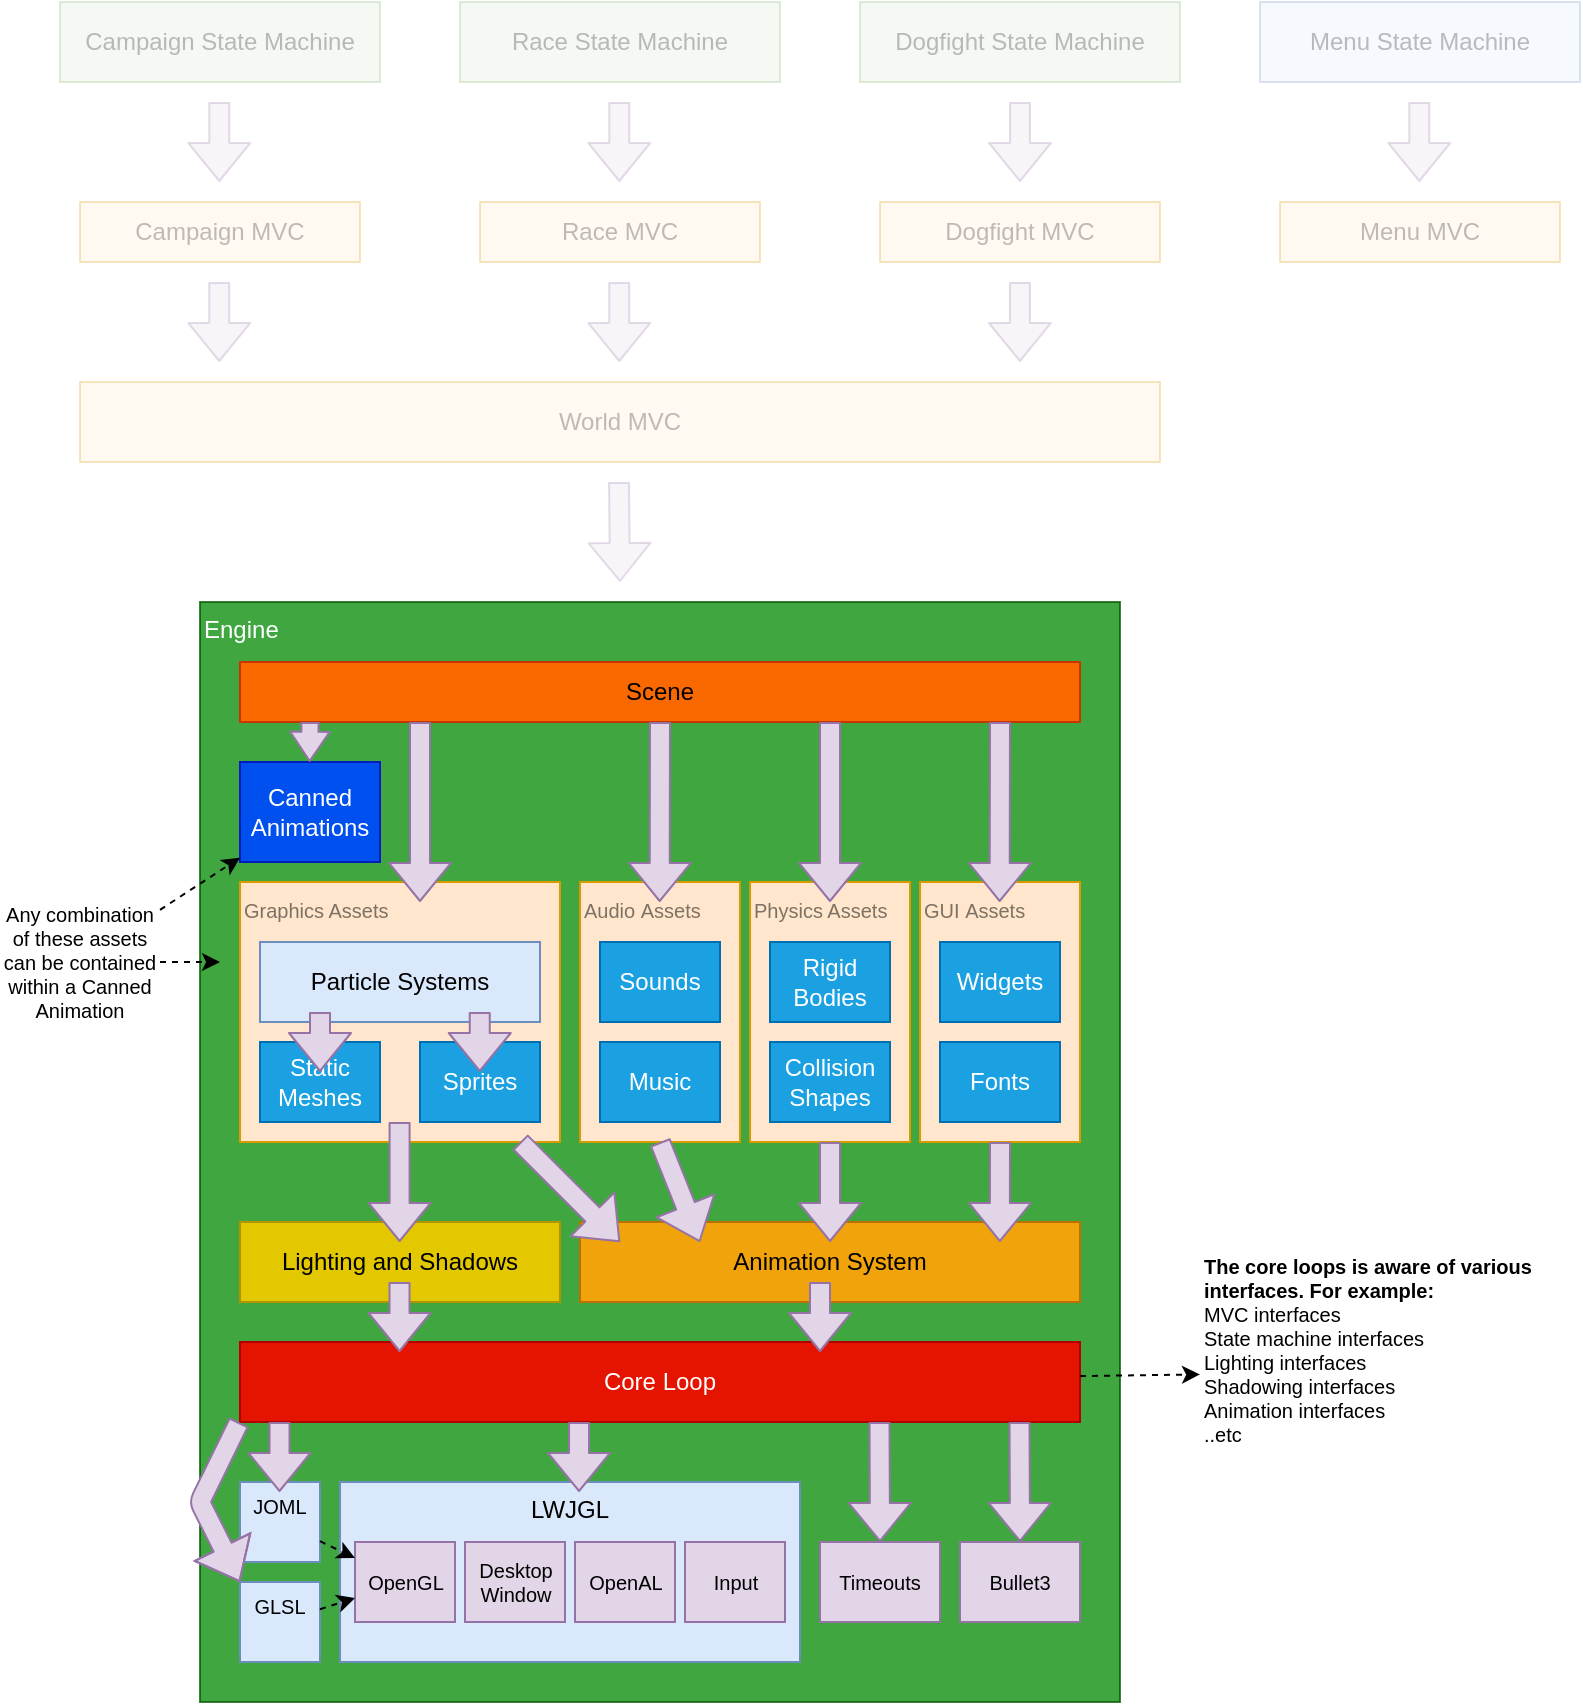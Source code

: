 <mxfile version="15.1.3" type="device"><diagram id="wMQfgEwa4ME4f0ZCR9j6" name="Page-1"><mxGraphModel dx="1422" dy="862" grid="1" gridSize="10" guides="1" tooltips="1" connect="1" arrows="1" fold="1" page="1" pageScale="1" pageWidth="850" pageHeight="1100" math="0" shadow="0"><root><mxCell id="0"/><mxCell id="1" parent="0"/><mxCell id="sYKZOzXiH0Bxex339PH9-29" value="Engine" style="rounded=0;whiteSpace=wrap;html=1;fillColor=#008a00;strokeColor=#005700;verticalAlign=top;align=left;fontColor=#ffffff;opacity=75;" parent="1" vertex="1"><mxGeometry x="110" y="340" width="460" height="550" as="geometry"/></mxCell><mxCell id="sYKZOzXiH0Bxex339PH9-39" value="&lt;font style=&quot;font-size: 10px&quot;&gt;GUI&amp;nbsp;&lt;/font&gt;&lt;span style=&quot;font-size: 10px&quot;&gt;Assets&lt;/span&gt;" style="rounded=0;whiteSpace=wrap;html=1;fillColor=#ffe6cc;strokeColor=#d79b00;textOpacity=50;verticalAlign=top;align=left;" parent="1" vertex="1"><mxGeometry x="470" y="480" width="80" height="130" as="geometry"/></mxCell><mxCell id="sYKZOzXiH0Bxex339PH9-40" value="&lt;font style=&quot;font-size: 10px&quot;&gt;Audio&amp;nbsp;&lt;/font&gt;&lt;span style=&quot;font-size: 10px&quot;&gt;Assets&lt;/span&gt;" style="rounded=0;whiteSpace=wrap;html=1;fillColor=#ffe6cc;strokeColor=#d79b00;textOpacity=50;verticalAlign=top;align=left;" parent="1" vertex="1"><mxGeometry x="300" y="480" width="80" height="130" as="geometry"/></mxCell><mxCell id="sYKZOzXiH0Bxex339PH9-41" value="&lt;font style=&quot;font-size: 10px&quot;&gt;Graphics Assets&lt;/font&gt;" style="rounded=0;whiteSpace=wrap;html=1;fillColor=#ffe6cc;strokeColor=#d79b00;textOpacity=50;verticalAlign=top;align=left;" parent="1" vertex="1"><mxGeometry x="130" y="480" width="160" height="130" as="geometry"/></mxCell><mxCell id="sYKZOzXiH0Bxex339PH9-6" value="LWJGL" style="rounded=0;whiteSpace=wrap;html=1;fillColor=#dae8fc;strokeColor=#6c8ebf;verticalAlign=top;" parent="1" vertex="1"><mxGeometry x="180" y="780" width="230" height="90" as="geometry"/></mxCell><mxCell id="lD8oHmM55fNpQJxqHNqm-1" value="Campaign MVC" style="rounded=0;whiteSpace=wrap;html=1;fillColor=#ffe6cc;strokeColor=#d79b00;opacity=25;textOpacity=25;align=center;verticalAlign=middle;" parent="1" vertex="1"><mxGeometry x="50" y="140" width="140" height="30" as="geometry"/></mxCell><mxCell id="lD8oHmM55fNpQJxqHNqm-2" value="Race MVC" style="rounded=0;whiteSpace=wrap;html=1;fillColor=#ffe6cc;strokeColor=#d79b00;opacity=25;textOpacity=25;align=center;verticalAlign=middle;" parent="1" vertex="1"><mxGeometry x="250" y="140" width="140" height="30" as="geometry"/></mxCell><mxCell id="lD8oHmM55fNpQJxqHNqm-3" value="Dogfight MVC" style="rounded=0;whiteSpace=wrap;html=1;fillColor=#ffe6cc;strokeColor=#d79b00;opacity=25;textOpacity=25;align=center;verticalAlign=middle;" parent="1" vertex="1"><mxGeometry x="450" y="140" width="140" height="30" as="geometry"/></mxCell><mxCell id="lD8oHmM55fNpQJxqHNqm-4" value="World MVC" style="rounded=0;whiteSpace=wrap;html=1;fillColor=#ffe6cc;strokeColor=#d79b00;opacity=25;textOpacity=25;align=center;verticalAlign=middle;" parent="1" vertex="1"><mxGeometry x="50" y="230" width="540" height="40" as="geometry"/></mxCell><mxCell id="lD8oHmM55fNpQJxqHNqm-5" value="Campaign State Machine" style="rounded=0;whiteSpace=wrap;html=1;fillColor=#d5e8d4;strokeColor=#82b366;opacity=25;textOpacity=25;" parent="1" vertex="1"><mxGeometry x="40" y="40" width="160" height="40" as="geometry"/></mxCell><mxCell id="lD8oHmM55fNpQJxqHNqm-6" value="Race State Machine" style="rounded=0;whiteSpace=wrap;html=1;fillColor=#d5e8d4;strokeColor=#82b366;opacity=25;textOpacity=25;" parent="1" vertex="1"><mxGeometry x="240" y="40" width="160" height="40" as="geometry"/></mxCell><mxCell id="lD8oHmM55fNpQJxqHNqm-7" value="Dogfight State Machine" style="rounded=0;whiteSpace=wrap;html=1;fillColor=#d5e8d4;strokeColor=#82b366;opacity=25;textOpacity=25;" parent="1" vertex="1"><mxGeometry x="440" y="40" width="160" height="40" as="geometry"/></mxCell><mxCell id="sYKZOzXiH0Bxex339PH9-1" value="OpenGL" style="rounded=0;whiteSpace=wrap;html=1;fillColor=#e1d5e7;strokeColor=#9673a6;fontSize=10;" parent="1" vertex="1"><mxGeometry x="187.5" y="810" width="50" height="40" as="geometry"/></mxCell><mxCell id="sYKZOzXiH0Bxex339PH9-2" value="OpenAL" style="rounded=0;whiteSpace=wrap;html=1;fillColor=#e1d5e7;strokeColor=#9673a6;fontSize=10;" parent="1" vertex="1"><mxGeometry x="297.5" y="810" width="50" height="40" as="geometry"/></mxCell><mxCell id="sYKZOzXiH0Bxex339PH9-3" value="Input" style="rounded=0;whiteSpace=wrap;html=1;fillColor=#e1d5e7;strokeColor=#9673a6;fontSize=10;" parent="1" vertex="1"><mxGeometry x="352.5" y="810" width="50" height="40" as="geometry"/></mxCell><mxCell id="sYKZOzXiH0Bxex339PH9-4" value="Timeouts" style="rounded=0;whiteSpace=wrap;html=1;fillColor=#e1d5e7;strokeColor=#9673a6;fontSize=10;" parent="1" vertex="1"><mxGeometry x="420" y="810" width="60" height="40" as="geometry"/></mxCell><mxCell id="sYKZOzXiH0Bxex339PH9-7" value="JOML" style="rounded=0;whiteSpace=wrap;html=1;fillColor=#dae8fc;strokeColor=#6c8ebf;verticalAlign=top;fontSize=10;" parent="1" vertex="1"><mxGeometry x="130" y="780" width="40" height="40" as="geometry"/></mxCell><mxCell id="sYKZOzXiH0Bxex339PH9-8" value="" style="endArrow=classic;html=1;dashed=1;" parent="1" source="sYKZOzXiH0Bxex339PH9-7" target="sYKZOzXiH0Bxex339PH9-1" edge="1"><mxGeometry width="50" height="50" relative="1" as="geometry"><mxPoint x="90" y="710" as="sourcePoint"/><mxPoint x="140" y="660" as="targetPoint"/></mxGeometry></mxCell><mxCell id="sYKZOzXiH0Bxex339PH9-9" value="GLSL" style="rounded=0;whiteSpace=wrap;html=1;fillColor=#dae8fc;strokeColor=#6c8ebf;verticalAlign=top;fontSize=10;" parent="1" vertex="1"><mxGeometry x="130" y="830" width="40" height="40" as="geometry"/></mxCell><mxCell id="sYKZOzXiH0Bxex339PH9-10" value="" style="endArrow=classic;html=1;dashed=1;" parent="1" source="sYKZOzXiH0Bxex339PH9-9" target="sYKZOzXiH0Bxex339PH9-1" edge="1"><mxGeometry width="50" height="50" relative="1" as="geometry"><mxPoint x="80" y="815.714" as="sourcePoint"/><mxPoint x="140" y="832.857" as="targetPoint"/></mxGeometry></mxCell><mxCell id="sYKZOzXiH0Bxex339PH9-11" value="Core Loop" style="rounded=0;whiteSpace=wrap;html=1;fillColor=#e51400;strokeColor=#B20000;fontColor=#ffffff;" parent="1" vertex="1"><mxGeometry x="130" y="710" width="420" height="40" as="geometry"/></mxCell><mxCell id="sYKZOzXiH0Bxex339PH9-20" value="Bullet3" style="rounded=0;whiteSpace=wrap;html=1;fillColor=#e1d5e7;strokeColor=#9673a6;fontSize=10;" parent="1" vertex="1"><mxGeometry x="490" y="810" width="60" height="40" as="geometry"/></mxCell><mxCell id="sYKZOzXiH0Bxex339PH9-21" value="Particle Systems" style="rounded=0;whiteSpace=wrap;html=1;fillColor=#dae8fc;strokeColor=#6c8ebf;verticalAlign=middle;" parent="1" vertex="1"><mxGeometry x="140" y="510" width="140" height="40" as="geometry"/></mxCell><mxCell id="sYKZOzXiH0Bxex339PH9-22" value="Lighting and Shadows" style="rounded=0;whiteSpace=wrap;html=1;fillColor=#e3c800;strokeColor=#B09500;verticalAlign=middle;fontColor=#000000;" parent="1" vertex="1"><mxGeometry x="130" y="650" width="160" height="40" as="geometry"/></mxCell><mxCell id="sYKZOzXiH0Bxex339PH9-23" value="Animation System" style="rounded=0;whiteSpace=wrap;html=1;fillColor=#f0a30a;strokeColor=#BD7000;verticalAlign=middle;fontColor=#000000;" parent="1" vertex="1"><mxGeometry x="300" y="650" width="250" height="40" as="geometry"/></mxCell><mxCell id="sYKZOzXiH0Bxex339PH9-28" value="Canned Animations" style="rounded=0;whiteSpace=wrap;html=1;fillColor=#0050ef;strokeColor=#001DBC;verticalAlign=middle;fontColor=#ffffff;" parent="1" vertex="1"><mxGeometry x="130" y="420" width="70" height="50" as="geometry"/></mxCell><mxCell id="sYKZOzXiH0Bxex339PH9-30" value="Scene" style="rounded=0;whiteSpace=wrap;html=1;fillColor=#fa6800;strokeColor=#C73500;verticalAlign=middle;fontColor=#000000;" parent="1" vertex="1"><mxGeometry x="130" y="370" width="420" height="30" as="geometry"/></mxCell><mxCell id="sYKZOzXiH0Bxex339PH9-36" value="Widgets" style="rounded=0;whiteSpace=wrap;html=1;fillColor=#1ba1e2;strokeColor=#006EAF;verticalAlign=middle;fontColor=#ffffff;" parent="1" vertex="1"><mxGeometry x="480" y="510" width="60" height="40" as="geometry"/></mxCell><mxCell id="sYKZOzXiH0Bxex339PH9-37" value="Fonts" style="rounded=0;whiteSpace=wrap;html=1;fillColor=#1ba1e2;strokeColor=#006EAF;verticalAlign=middle;fontColor=#ffffff;" parent="1" vertex="1"><mxGeometry x="480" y="560" width="60" height="40" as="geometry"/></mxCell><mxCell id="pnfvWDVFDB4ZAyu1LCvl-1" value="Static Meshes" style="rounded=0;whiteSpace=wrap;html=1;fillColor=#1ba1e2;strokeColor=#006EAF;verticalAlign=middle;fontColor=#ffffff;" parent="1" vertex="1"><mxGeometry x="140" y="560" width="60" height="40" as="geometry"/></mxCell><mxCell id="pnfvWDVFDB4ZAyu1LCvl-2" value="Sprites" style="rounded=0;whiteSpace=wrap;html=1;fillColor=#1ba1e2;strokeColor=#006EAF;verticalAlign=middle;fontColor=#ffffff;" parent="1" vertex="1"><mxGeometry x="220" y="560" width="60" height="40" as="geometry"/></mxCell><mxCell id="pnfvWDVFDB4ZAyu1LCvl-3" value="Sounds" style="rounded=0;whiteSpace=wrap;html=1;fillColor=#1ba1e2;strokeColor=#006EAF;verticalAlign=middle;fontColor=#ffffff;" parent="1" vertex="1"><mxGeometry x="310" y="510" width="60" height="40" as="geometry"/></mxCell><mxCell id="pnfvWDVFDB4ZAyu1LCvl-4" value="Music" style="rounded=0;whiteSpace=wrap;html=1;fillColor=#1ba1e2;strokeColor=#006EAF;verticalAlign=middle;fontColor=#ffffff;" parent="1" vertex="1"><mxGeometry x="310" y="560" width="60" height="40" as="geometry"/></mxCell><mxCell id="pnfvWDVFDB4ZAyu1LCvl-5" value="Menu MVC" style="rounded=0;whiteSpace=wrap;html=1;fillColor=#ffe6cc;strokeColor=#d79b00;opacity=25;textOpacity=25;align=center;verticalAlign=middle;" parent="1" vertex="1"><mxGeometry x="650" y="140" width="140" height="30" as="geometry"/></mxCell><mxCell id="pnfvWDVFDB4ZAyu1LCvl-6" value="Menu State Machine" style="rounded=0;whiteSpace=wrap;html=1;fillColor=#dae8fc;strokeColor=#6c8ebf;opacity=25;textOpacity=25;" parent="1" vertex="1"><mxGeometry x="640" y="40" width="160" height="40" as="geometry"/></mxCell><mxCell id="pnfvWDVFDB4ZAyu1LCvl-7" value="" style="shape=flexArrow;endArrow=classic;html=1;fontSize=10;opacity=25;fillColor=#e1d5e7;strokeColor=#9673a6;" parent="1" edge="1"><mxGeometry width="50" height="50" relative="1" as="geometry"><mxPoint x="119.66" y="90" as="sourcePoint"/><mxPoint x="119.66" y="130" as="targetPoint"/></mxGeometry></mxCell><mxCell id="pnfvWDVFDB4ZAyu1LCvl-8" value="" style="shape=flexArrow;endArrow=classic;html=1;fontSize=10;opacity=25;fillColor=#e1d5e7;strokeColor=#9673a6;" parent="1" edge="1"><mxGeometry width="50" height="50" relative="1" as="geometry"><mxPoint x="319.66" y="90" as="sourcePoint"/><mxPoint x="319.66" y="130" as="targetPoint"/></mxGeometry></mxCell><mxCell id="pnfvWDVFDB4ZAyu1LCvl-9" value="" style="shape=flexArrow;endArrow=classic;html=1;fontSize=10;opacity=25;fillColor=#e1d5e7;strokeColor=#9673a6;" parent="1" edge="1"><mxGeometry width="50" height="50" relative="1" as="geometry"><mxPoint x="520.0" y="90" as="sourcePoint"/><mxPoint x="520.0" y="130" as="targetPoint"/></mxGeometry></mxCell><mxCell id="pnfvWDVFDB4ZAyu1LCvl-10" value="" style="shape=flexArrow;endArrow=classic;html=1;fontSize=10;opacity=25;fillColor=#e1d5e7;strokeColor=#9673a6;" parent="1" edge="1"><mxGeometry width="50" height="50" relative="1" as="geometry"><mxPoint x="719.66" y="90" as="sourcePoint"/><mxPoint x="719.66" y="130" as="targetPoint"/></mxGeometry></mxCell><mxCell id="pnfvWDVFDB4ZAyu1LCvl-13" value="" style="shape=flexArrow;endArrow=classic;html=1;fontSize=10;opacity=25;fillColor=#e1d5e7;strokeColor=#9673a6;" parent="1" edge="1"><mxGeometry width="50" height="50" relative="1" as="geometry"><mxPoint x="119.63" y="180" as="sourcePoint"/><mxPoint x="119.63" y="220" as="targetPoint"/></mxGeometry></mxCell><mxCell id="pnfvWDVFDB4ZAyu1LCvl-14" value="" style="shape=flexArrow;endArrow=classic;html=1;fontSize=10;opacity=25;fillColor=#e1d5e7;strokeColor=#9673a6;" parent="1" edge="1"><mxGeometry width="50" height="50" relative="1" as="geometry"><mxPoint x="319.63" y="180" as="sourcePoint"/><mxPoint x="319.63" y="220" as="targetPoint"/></mxGeometry></mxCell><mxCell id="pnfvWDVFDB4ZAyu1LCvl-15" value="" style="shape=flexArrow;endArrow=classic;html=1;fontSize=10;opacity=25;fillColor=#e1d5e7;strokeColor=#9673a6;" parent="1" edge="1"><mxGeometry width="50" height="50" relative="1" as="geometry"><mxPoint x="519.97" y="180" as="sourcePoint"/><mxPoint x="519.97" y="220" as="targetPoint"/></mxGeometry></mxCell><mxCell id="pnfvWDVFDB4ZAyu1LCvl-16" value="" style="shape=flexArrow;endArrow=classic;html=1;fontSize=10;opacity=25;fillColor=#e1d5e7;strokeColor=#9673a6;" parent="1" edge="1"><mxGeometry width="50" height="50" relative="1" as="geometry"><mxPoint x="319.52" y="280" as="sourcePoint"/><mxPoint x="320" y="330" as="targetPoint"/></mxGeometry></mxCell><mxCell id="pnfvWDVFDB4ZAyu1LCvl-17" value="" style="shape=flexArrow;endArrow=classic;html=1;fontSize=10;fillColor=#e1d5e7;strokeColor=#9673a6;" parent="1" edge="1"><mxGeometry width="50" height="50" relative="1" as="geometry"><mxPoint x="170" y="545" as="sourcePoint"/><mxPoint x="170" y="575" as="targetPoint"/></mxGeometry></mxCell><mxCell id="pnfvWDVFDB4ZAyu1LCvl-18" value="" style="shape=flexArrow;endArrow=classic;html=1;fontSize=10;fillColor=#e1d5e7;strokeColor=#9673a6;" parent="1" edge="1"><mxGeometry width="50" height="50" relative="1" as="geometry"><mxPoint x="249.88" y="545" as="sourcePoint"/><mxPoint x="249.88" y="575" as="targetPoint"/></mxGeometry></mxCell><mxCell id="pnfvWDVFDB4ZAyu1LCvl-20" value="" style="shape=flexArrow;endArrow=classic;html=1;fontSize=10;fillColor=#e1d5e7;strokeColor=#9673a6;" parent="1" edge="1"><mxGeometry width="50" height="50" relative="1" as="geometry"><mxPoint x="220" y="400" as="sourcePoint"/><mxPoint x="220" y="490" as="targetPoint"/></mxGeometry></mxCell><mxCell id="pnfvWDVFDB4ZAyu1LCvl-23" value="&lt;span style=&quot;font-size: 10px&quot;&gt;Physics Assets&lt;/span&gt;" style="rounded=0;whiteSpace=wrap;html=1;fillColor=#ffe6cc;strokeColor=#d79b00;textOpacity=50;verticalAlign=top;align=left;" parent="1" vertex="1"><mxGeometry x="385" y="480" width="80" height="130" as="geometry"/></mxCell><mxCell id="pnfvWDVFDB4ZAyu1LCvl-24" value="Rigid Bodies" style="rounded=0;whiteSpace=wrap;html=1;fillColor=#1ba1e2;strokeColor=#006EAF;verticalAlign=middle;fontColor=#ffffff;" parent="1" vertex="1"><mxGeometry x="395" y="510" width="60" height="40" as="geometry"/></mxCell><mxCell id="pnfvWDVFDB4ZAyu1LCvl-25" value="Collision Shapes" style="rounded=0;whiteSpace=wrap;html=1;fillColor=#1ba1e2;strokeColor=#006EAF;verticalAlign=middle;fontColor=#ffffff;" parent="1" vertex="1"><mxGeometry x="395" y="560" width="60" height="40" as="geometry"/></mxCell><mxCell id="pnfvWDVFDB4ZAyu1LCvl-30" value="" style="shape=flexArrow;endArrow=classic;html=1;fontSize=10;fillColor=#e1d5e7;strokeColor=#9673a6;" parent="1" edge="1"><mxGeometry width="50" height="50" relative="1" as="geometry"><mxPoint x="340" y="400" as="sourcePoint"/><mxPoint x="339.83" y="490" as="targetPoint"/></mxGeometry></mxCell><mxCell id="pnfvWDVFDB4ZAyu1LCvl-31" value="" style="shape=flexArrow;endArrow=classic;html=1;fontSize=10;fillColor=#e1d5e7;strokeColor=#9673a6;" parent="1" edge="1"><mxGeometry width="50" height="50" relative="1" as="geometry"><mxPoint x="425" y="400" as="sourcePoint"/><mxPoint x="425" y="490" as="targetPoint"/></mxGeometry></mxCell><mxCell id="pnfvWDVFDB4ZAyu1LCvl-32" value="" style="shape=flexArrow;endArrow=classic;html=1;fontSize=10;fillColor=#e1d5e7;strokeColor=#9673a6;" parent="1" edge="1"><mxGeometry width="50" height="50" relative="1" as="geometry"><mxPoint x="510" y="400" as="sourcePoint"/><mxPoint x="509.83" y="490" as="targetPoint"/></mxGeometry></mxCell><mxCell id="pnfvWDVFDB4ZAyu1LCvl-33" value="" style="shape=flexArrow;endArrow=classic;html=1;fontSize=10;fillColor=#e1d5e7;strokeColor=#9673a6;width=8.544;endSize=4.544;endWidth=10.308;" parent="1" edge="1"><mxGeometry width="50" height="50" relative="1" as="geometry"><mxPoint x="165" y="400" as="sourcePoint"/><mxPoint x="164.83" y="420" as="targetPoint"/></mxGeometry></mxCell><mxCell id="pnfvWDVFDB4ZAyu1LCvl-40" value="" style="shape=flexArrow;endArrow=classic;html=1;fontSize=10;fillColor=#e1d5e7;strokeColor=#9673a6;" parent="1" edge="1"><mxGeometry width="50" height="50" relative="1" as="geometry"><mxPoint x="209.8" y="600" as="sourcePoint"/><mxPoint x="209.8" y="660" as="targetPoint"/></mxGeometry></mxCell><mxCell id="yKR4nys4n1MZ-bXV7Kfm-2" value="" style="shape=flexArrow;endArrow=classic;html=1;fontSize=10;fillColor=#e1d5e7;strokeColor=#9673a6;entryX=0.08;entryY=0.25;entryDx=0;entryDy=0;entryPerimeter=0;" parent="1" target="sYKZOzXiH0Bxex339PH9-23" edge="1"><mxGeometry width="50" height="50" relative="1" as="geometry"><mxPoint x="270.0" y="610" as="sourcePoint"/><mxPoint x="340" y="660" as="targetPoint"/><Array as="points"/></mxGeometry></mxCell><mxCell id="yKR4nys4n1MZ-bXV7Kfm-3" value="" style="shape=flexArrow;endArrow=classic;html=1;fontSize=10;fillColor=#e1d5e7;strokeColor=#9673a6;" parent="1" edge="1"><mxGeometry width="50" height="50" relative="1" as="geometry"><mxPoint x="340" y="610" as="sourcePoint"/><mxPoint x="360" y="660" as="targetPoint"/><Array as="points"/></mxGeometry></mxCell><mxCell id="yKR4nys4n1MZ-bXV7Kfm-4" value="" style="shape=flexArrow;endArrow=classic;html=1;fontSize=10;fillColor=#e1d5e7;strokeColor=#9673a6;" parent="1" edge="1"><mxGeometry width="50" height="50" relative="1" as="geometry"><mxPoint x="425" y="610" as="sourcePoint"/><mxPoint x="425.0" y="660" as="targetPoint"/></mxGeometry></mxCell><mxCell id="yKR4nys4n1MZ-bXV7Kfm-5" value="" style="shape=flexArrow;endArrow=classic;html=1;fontSize=10;fillColor=#e1d5e7;strokeColor=#9673a6;" parent="1" edge="1"><mxGeometry width="50" height="50" relative="1" as="geometry"><mxPoint x="510" y="610" as="sourcePoint"/><mxPoint x="509.92" y="660" as="targetPoint"/></mxGeometry></mxCell><mxCell id="yKR4nys4n1MZ-bXV7Kfm-6" value="Any combination of these assets can be contained within a Canned Animation" style="text;html=1;strokeColor=none;fillColor=none;align=center;verticalAlign=middle;whiteSpace=wrap;rounded=0;fontSize=10;" parent="1" vertex="1"><mxGeometry x="10" y="480" width="80" height="80" as="geometry"/></mxCell><mxCell id="yKR4nys4n1MZ-bXV7Kfm-7" value="" style="endArrow=classic;html=1;fontSize=10;dashed=1;" parent="1" source="yKR4nys4n1MZ-bXV7Kfm-6" target="sYKZOzXiH0Bxex339PH9-28" edge="1"><mxGeometry width="50" height="50" relative="1" as="geometry"><mxPoint y="470" as="sourcePoint"/><mxPoint x="50" y="420" as="targetPoint"/></mxGeometry></mxCell><mxCell id="yKR4nys4n1MZ-bXV7Kfm-8" value="" style="endArrow=classic;html=1;fontSize=10;dashed=1;" parent="1" source="yKR4nys4n1MZ-bXV7Kfm-6" edge="1"><mxGeometry width="50" height="50" relative="1" as="geometry"><mxPoint x="100" y="500.435" as="sourcePoint"/><mxPoint x="120" y="520" as="targetPoint"/></mxGeometry></mxCell><mxCell id="yKR4nys4n1MZ-bXV7Kfm-9" value="" style="shape=flexArrow;endArrow=classic;html=1;fontSize=10;fillColor=#e1d5e7;strokeColor=#9673a6;" parent="1" edge="1"><mxGeometry width="50" height="50" relative="1" as="geometry"><mxPoint x="420.0" y="680.0" as="sourcePoint"/><mxPoint x="420" y="715" as="targetPoint"/></mxGeometry></mxCell><mxCell id="yKR4nys4n1MZ-bXV7Kfm-10" value="" style="shape=flexArrow;endArrow=classic;html=1;fontSize=10;fillColor=#e1d5e7;strokeColor=#9673a6;" parent="1" edge="1"><mxGeometry width="50" height="50" relative="1" as="geometry"><mxPoint x="209.76" y="680" as="sourcePoint"/><mxPoint x="209.76" y="715" as="targetPoint"/></mxGeometry></mxCell><mxCell id="yKR4nys4n1MZ-bXV7Kfm-11" value="" style="shape=flexArrow;endArrow=classic;html=1;fontSize=10;fillColor=#e1d5e7;strokeColor=#9673a6;" parent="1" edge="1"><mxGeometry width="50" height="50" relative="1" as="geometry"><mxPoint x="149.76" y="750" as="sourcePoint"/><mxPoint x="149.76" y="785" as="targetPoint"/></mxGeometry></mxCell><mxCell id="yKR4nys4n1MZ-bXV7Kfm-12" value="" style="shape=flexArrow;endArrow=classic;html=1;fontSize=10;fillColor=#e1d5e7;strokeColor=#9673a6;" parent="1" edge="1"><mxGeometry width="50" height="50" relative="1" as="geometry"><mxPoint x="299.52" y="750" as="sourcePoint"/><mxPoint x="299.52" y="785" as="targetPoint"/></mxGeometry></mxCell><mxCell id="yKR4nys4n1MZ-bXV7Kfm-13" value="" style="shape=flexArrow;endArrow=classic;html=1;fontSize=10;fillColor=#e1d5e7;strokeColor=#9673a6;entryX=0.5;entryY=0;entryDx=0;entryDy=0;" parent="1" target="sYKZOzXiH0Bxex339PH9-4" edge="1"><mxGeometry width="50" height="50" relative="1" as="geometry"><mxPoint x="449.76" y="750" as="sourcePoint"/><mxPoint x="449.76" y="785" as="targetPoint"/></mxGeometry></mxCell><mxCell id="yKR4nys4n1MZ-bXV7Kfm-14" value="" style="shape=flexArrow;endArrow=classic;html=1;fontSize=10;fillColor=#e1d5e7;strokeColor=#9673a6;entryX=0.5;entryY=0;entryDx=0;entryDy=0;" parent="1" target="sYKZOzXiH0Bxex339PH9-20" edge="1"><mxGeometry width="50" height="50" relative="1" as="geometry"><mxPoint x="519.76" y="750" as="sourcePoint"/><mxPoint x="519.76" y="785" as="targetPoint"/></mxGeometry></mxCell><mxCell id="yKR4nys4n1MZ-bXV7Kfm-15" value="" style="shape=flexArrow;endArrow=classic;html=1;fontSize=10;fillColor=#e1d5e7;strokeColor=#9673a6;entryX=0;entryY=0;entryDx=0;entryDy=0;" parent="1" target="sYKZOzXiH0Bxex339PH9-9" edge="1"><mxGeometry width="50" height="50" relative="1" as="geometry"><mxPoint x="129.52" y="750" as="sourcePoint"/><mxPoint x="129.52" y="785" as="targetPoint"/><Array as="points"><mxPoint x="110" y="790"/></Array></mxGeometry></mxCell><mxCell id="yKR4nys4n1MZ-bXV7Kfm-16" value="&lt;b&gt;The core loops is aware of various interfaces. For example:&lt;/b&gt;&lt;br&gt;MVC interfaces&lt;br&gt;State machine interfaces&lt;br&gt;Lighting&amp;nbsp;interfaces&lt;br&gt;Shadowing&amp;nbsp;interfaces&lt;br&gt;Animation&amp;nbsp;interfaces&lt;br&gt;..etc" style="text;html=1;strokeColor=none;fillColor=none;align=left;verticalAlign=top;whiteSpace=wrap;rounded=0;fontSize=10;" parent="1" vertex="1"><mxGeometry x="610" y="660" width="170" height="130" as="geometry"/></mxCell><mxCell id="yKR4nys4n1MZ-bXV7Kfm-17" value="" style="endArrow=classic;html=1;fontSize=10;dashed=1;" parent="1" source="sYKZOzXiH0Bxex339PH9-11" target="yKR4nys4n1MZ-bXV7Kfm-16" edge="1"><mxGeometry width="50" height="50" relative="1" as="geometry"><mxPoint x="100" y="503.913" as="sourcePoint"/><mxPoint x="140" y="477.826" as="targetPoint"/></mxGeometry></mxCell><mxCell id="QK08G3UwXBGv01xxQo5U-1" value="Desktop Window" style="rounded=0;whiteSpace=wrap;html=1;fillColor=#e1d5e7;strokeColor=#9673a6;fontSize=10;" vertex="1" parent="1"><mxGeometry x="242.5" y="810" width="50" height="40" as="geometry"/></mxCell></root></mxGraphModel></diagram></mxfile>